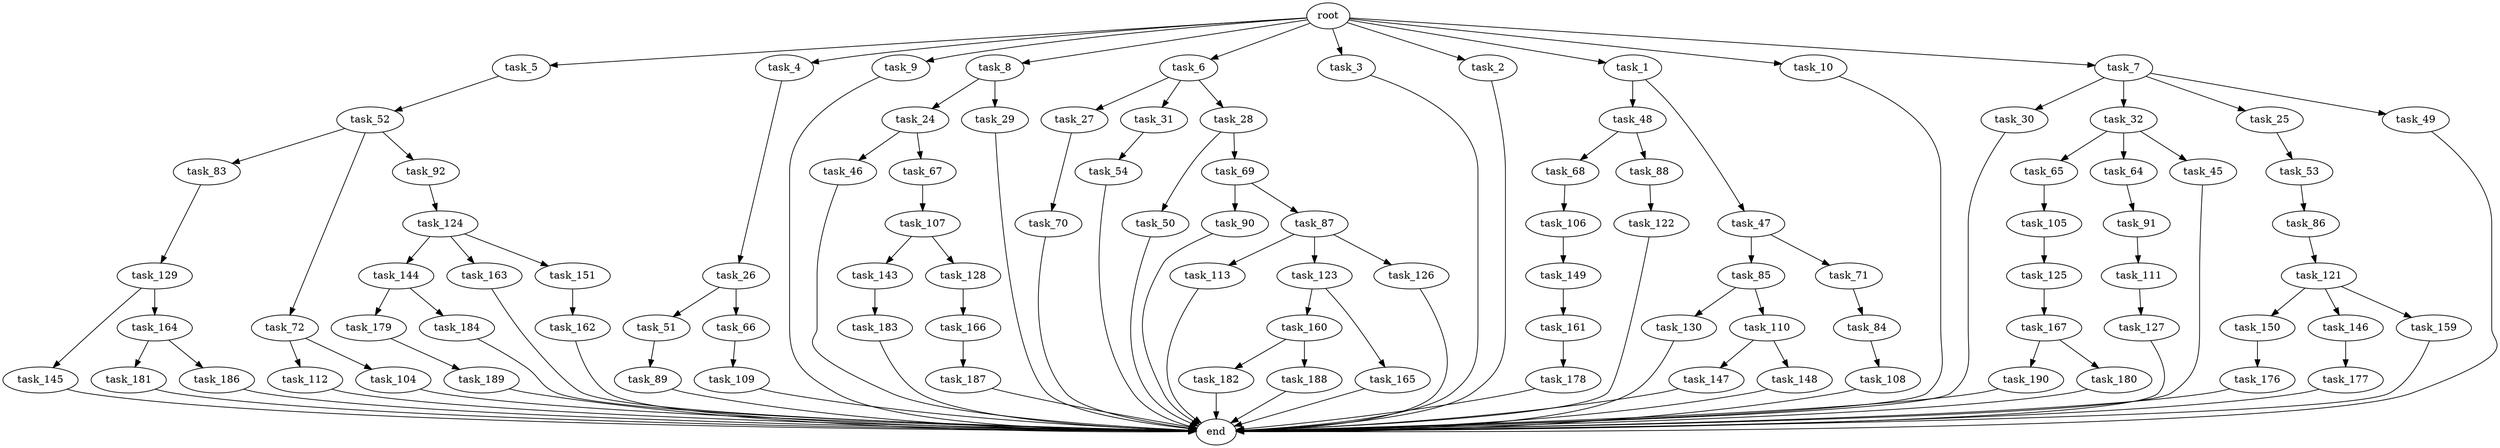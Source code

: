 digraph G {
  task_129 [size="6957847019.520000"];
  task_27 [size="6957847019.520000"];
  task_149 [size="6957847019.520000"];
  task_68 [size="1374389534.720000"];
  task_50 [size="5497558138.880000"];
  task_91 [size="773094113.280000"];
  task_182 [size="343597383.680000"];
  task_65 [size="8589934592.000000"];
  task_187 [size="3092376453.120000"];
  task_5 [size="10.240000"];
  task_4 [size="10.240000"];
  task_121 [size="5497558138.880000"];
  task_84 [size="2147483648.000000"];
  task_112 [size="1374389534.720000"];
  task_147 [size="773094113.280000"];
  task_90 [size="2147483648.000000"];
  task_31 [size="6957847019.520000"];
  task_143 [size="6957847019.520000"];
  task_26 [size="343597383.680000"];
  task_64 [size="8589934592.000000"];
  task_190 [size="773094113.280000"];
  task_51 [size="8589934592.000000"];
  task_28 [size="6957847019.520000"];
  task_88 [size="1374389534.720000"];
  task_9 [size="10.240000"];
  task_54 [size="343597383.680000"];
  task_150 [size="343597383.680000"];
  task_183 [size="1374389534.720000"];
  task_8 [size="10.240000"];
  task_69 [size="5497558138.880000"];
  task_86 [size="5497558138.880000"];
  task_160 [size="343597383.680000"];
  task_167 [size="8589934592.000000"];
  task_179 [size="343597383.680000"];
  task_181 [size="5497558138.880000"];
  task_166 [size="773094113.280000"];
  task_83 [size="8589934592.000000"];
  task_105 [size="5497558138.880000"];
  task_188 [size="343597383.680000"];
  task_52 [size="2147483648.000000"];
  task_24 [size="5497558138.880000"];
  task_85 [size="773094113.280000"];
  task_186 [size="5497558138.880000"];
  task_104 [size="1374389534.720000"];
  task_177 [size="6957847019.520000"];
  task_106 [size="773094113.280000"];
  task_122 [size="5497558138.880000"];
  task_6 [size="10.240000"];
  task_3 [size="10.240000"];
  task_111 [size="343597383.680000"];
  task_125 [size="343597383.680000"];
  end [size="0.000000"];
  task_144 [size="343597383.680000"];
  task_70 [size="4209067950.080000"];
  task_148 [size="773094113.280000"];
  task_113 [size="1374389534.720000"];
  task_176 [size="773094113.280000"];
  task_71 [size="773094113.280000"];
  task_163 [size="343597383.680000"];
  task_161 [size="6957847019.520000"];
  task_107 [size="6957847019.520000"];
  task_165 [size="343597383.680000"];
  task_30 [size="1374389534.720000"];
  task_48 [size="343597383.680000"];
  task_45 [size="8589934592.000000"];
  task_46 [size="4209067950.080000"];
  task_124 [size="6957847019.520000"];
  task_32 [size="1374389534.720000"];
  task_145 [size="2147483648.000000"];
  task_162 [size="4209067950.080000"];
  task_2 [size="10.240000"];
  task_1 [size="10.240000"];
  task_25 [size="1374389534.720000"];
  task_72 [size="8589934592.000000"];
  task_146 [size="343597383.680000"];
  task_130 [size="343597383.680000"];
  task_29 [size="5497558138.880000"];
  task_123 [size="1374389534.720000"];
  task_87 [size="2147483648.000000"];
  task_109 [size="2147483648.000000"];
  task_184 [size="343597383.680000"];
  task_178 [size="343597383.680000"];
  task_151 [size="343597383.680000"];
  task_92 [size="8589934592.000000"];
  task_49 [size="1374389534.720000"];
  task_10 [size="10.240000"];
  task_126 [size="1374389534.720000"];
  task_67 [size="4209067950.080000"];
  task_7 [size="10.240000"];
  task_127 [size="343597383.680000"];
  task_189 [size="8589934592.000000"];
  task_128 [size="6957847019.520000"];
  task_110 [size="343597383.680000"];
  root [size="0.000000"];
  task_47 [size="343597383.680000"];
  task_89 [size="773094113.280000"];
  task_180 [size="773094113.280000"];
  task_108 [size="773094113.280000"];
  task_66 [size="8589934592.000000"];
  task_159 [size="343597383.680000"];
  task_164 [size="2147483648.000000"];
  task_53 [size="1374389534.720000"];

  task_129 -> task_164 [size="209715200.000000"];
  task_129 -> task_145 [size="209715200.000000"];
  task_27 -> task_70 [size="411041792.000000"];
  task_149 -> task_161 [size="679477248.000000"];
  task_68 -> task_106 [size="75497472.000000"];
  task_50 -> end [size="1.000000"];
  task_91 -> task_111 [size="33554432.000000"];
  task_182 -> end [size="1.000000"];
  task_65 -> task_105 [size="536870912.000000"];
  task_187 -> end [size="1.000000"];
  task_5 -> task_52 [size="209715200.000000"];
  task_4 -> task_26 [size="33554432.000000"];
  task_121 -> task_146 [size="33554432.000000"];
  task_121 -> task_150 [size="33554432.000000"];
  task_121 -> task_159 [size="33554432.000000"];
  task_84 -> task_108 [size="75497472.000000"];
  task_112 -> end [size="1.000000"];
  task_147 -> end [size="1.000000"];
  task_90 -> end [size="1.000000"];
  task_31 -> task_54 [size="33554432.000000"];
  task_143 -> task_183 [size="134217728.000000"];
  task_26 -> task_51 [size="838860800.000000"];
  task_26 -> task_66 [size="838860800.000000"];
  task_64 -> task_91 [size="75497472.000000"];
  task_190 -> end [size="1.000000"];
  task_51 -> task_89 [size="75497472.000000"];
  task_28 -> task_50 [size="536870912.000000"];
  task_28 -> task_69 [size="536870912.000000"];
  task_88 -> task_122 [size="536870912.000000"];
  task_9 -> end [size="1.000000"];
  task_54 -> end [size="1.000000"];
  task_150 -> task_176 [size="75497472.000000"];
  task_183 -> end [size="1.000000"];
  task_8 -> task_24 [size="536870912.000000"];
  task_8 -> task_29 [size="536870912.000000"];
  task_69 -> task_87 [size="209715200.000000"];
  task_69 -> task_90 [size="209715200.000000"];
  task_86 -> task_121 [size="536870912.000000"];
  task_160 -> task_182 [size="33554432.000000"];
  task_160 -> task_188 [size="33554432.000000"];
  task_167 -> task_190 [size="75497472.000000"];
  task_167 -> task_180 [size="75497472.000000"];
  task_179 -> task_189 [size="838860800.000000"];
  task_181 -> end [size="1.000000"];
  task_166 -> task_187 [size="301989888.000000"];
  task_83 -> task_129 [size="679477248.000000"];
  task_105 -> task_125 [size="33554432.000000"];
  task_188 -> end [size="1.000000"];
  task_52 -> task_83 [size="838860800.000000"];
  task_52 -> task_72 [size="838860800.000000"];
  task_52 -> task_92 [size="838860800.000000"];
  task_24 -> task_46 [size="411041792.000000"];
  task_24 -> task_67 [size="411041792.000000"];
  task_85 -> task_130 [size="33554432.000000"];
  task_85 -> task_110 [size="33554432.000000"];
  task_186 -> end [size="1.000000"];
  task_104 -> end [size="1.000000"];
  task_177 -> end [size="1.000000"];
  task_106 -> task_149 [size="679477248.000000"];
  task_122 -> end [size="1.000000"];
  task_6 -> task_31 [size="679477248.000000"];
  task_6 -> task_27 [size="679477248.000000"];
  task_6 -> task_28 [size="679477248.000000"];
  task_3 -> end [size="1.000000"];
  task_111 -> task_127 [size="33554432.000000"];
  task_125 -> task_167 [size="838860800.000000"];
  task_144 -> task_184 [size="33554432.000000"];
  task_144 -> task_179 [size="33554432.000000"];
  task_70 -> end [size="1.000000"];
  task_148 -> end [size="1.000000"];
  task_113 -> end [size="1.000000"];
  task_176 -> end [size="1.000000"];
  task_71 -> task_84 [size="209715200.000000"];
  task_163 -> end [size="1.000000"];
  task_161 -> task_178 [size="33554432.000000"];
  task_107 -> task_143 [size="679477248.000000"];
  task_107 -> task_128 [size="679477248.000000"];
  task_165 -> end [size="1.000000"];
  task_30 -> end [size="1.000000"];
  task_48 -> task_88 [size="134217728.000000"];
  task_48 -> task_68 [size="134217728.000000"];
  task_45 -> end [size="1.000000"];
  task_46 -> end [size="1.000000"];
  task_124 -> task_151 [size="33554432.000000"];
  task_124 -> task_163 [size="33554432.000000"];
  task_124 -> task_144 [size="33554432.000000"];
  task_32 -> task_45 [size="838860800.000000"];
  task_32 -> task_65 [size="838860800.000000"];
  task_32 -> task_64 [size="838860800.000000"];
  task_145 -> end [size="1.000000"];
  task_162 -> end [size="1.000000"];
  task_2 -> end [size="1.000000"];
  task_1 -> task_47 [size="33554432.000000"];
  task_1 -> task_48 [size="33554432.000000"];
  task_25 -> task_53 [size="134217728.000000"];
  task_72 -> task_104 [size="134217728.000000"];
  task_72 -> task_112 [size="134217728.000000"];
  task_146 -> task_177 [size="679477248.000000"];
  task_130 -> end [size="1.000000"];
  task_29 -> end [size="1.000000"];
  task_123 -> task_160 [size="33554432.000000"];
  task_123 -> task_165 [size="33554432.000000"];
  task_87 -> task_113 [size="134217728.000000"];
  task_87 -> task_123 [size="134217728.000000"];
  task_87 -> task_126 [size="134217728.000000"];
  task_109 -> end [size="1.000000"];
  task_184 -> end [size="1.000000"];
  task_178 -> end [size="1.000000"];
  task_151 -> task_162 [size="411041792.000000"];
  task_92 -> task_124 [size="679477248.000000"];
  task_49 -> end [size="1.000000"];
  task_10 -> end [size="1.000000"];
  task_126 -> end [size="1.000000"];
  task_67 -> task_107 [size="679477248.000000"];
  task_7 -> task_30 [size="134217728.000000"];
  task_7 -> task_49 [size="134217728.000000"];
  task_7 -> task_25 [size="134217728.000000"];
  task_7 -> task_32 [size="134217728.000000"];
  task_127 -> end [size="1.000000"];
  task_189 -> end [size="1.000000"];
  task_128 -> task_166 [size="75497472.000000"];
  task_110 -> task_148 [size="75497472.000000"];
  task_110 -> task_147 [size="75497472.000000"];
  root -> task_8 [size="1.000000"];
  root -> task_10 [size="1.000000"];
  root -> task_2 [size="1.000000"];
  root -> task_5 [size="1.000000"];
  root -> task_4 [size="1.000000"];
  root -> task_9 [size="1.000000"];
  root -> task_1 [size="1.000000"];
  root -> task_7 [size="1.000000"];
  root -> task_6 [size="1.000000"];
  root -> task_3 [size="1.000000"];
  task_47 -> task_85 [size="75497472.000000"];
  task_47 -> task_71 [size="75497472.000000"];
  task_89 -> end [size="1.000000"];
  task_180 -> end [size="1.000000"];
  task_108 -> end [size="1.000000"];
  task_66 -> task_109 [size="209715200.000000"];
  task_159 -> end [size="1.000000"];
  task_164 -> task_181 [size="536870912.000000"];
  task_164 -> task_186 [size="536870912.000000"];
  task_53 -> task_86 [size="536870912.000000"];
}

